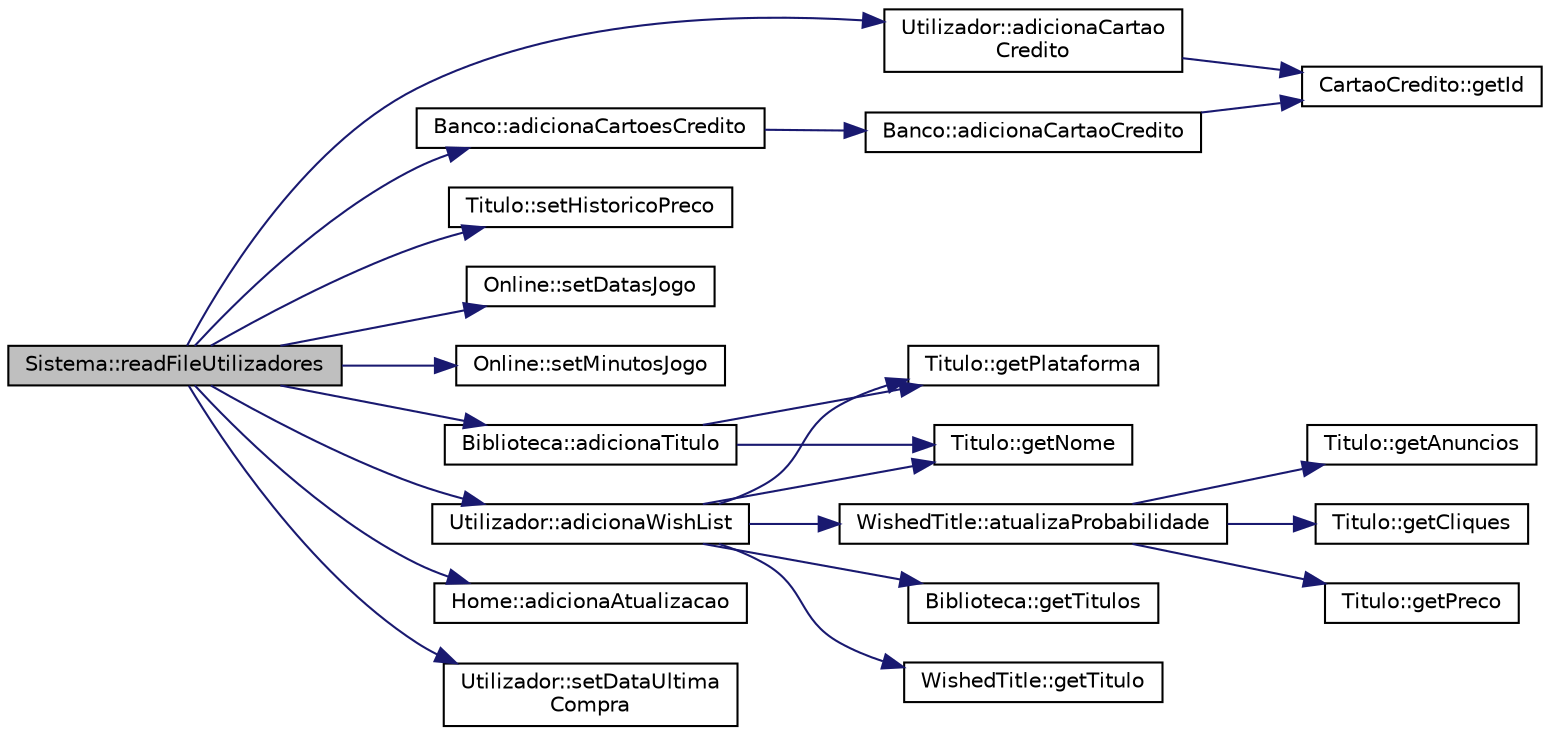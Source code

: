 digraph "Sistema::readFileUtilizadores"
{
  edge [fontname="Helvetica",fontsize="10",labelfontname="Helvetica",labelfontsize="10"];
  node [fontname="Helvetica",fontsize="10",shape=record];
  rankdir="LR";
  Node98 [label="Sistema::readFileUtilizadores",height=0.2,width=0.4,color="black", fillcolor="grey75", style="filled", fontcolor="black"];
  Node98 -> Node99 [color="midnightblue",fontsize="10",style="solid"];
  Node99 [label="Banco::adicionaCartoesCredito",height=0.2,width=0.4,color="black", fillcolor="white", style="filled",URL="$class_banco.html#a5f36ab07909fc570d158a21e2e6398f5",tooltip="Adiciona um vector de cartoes de credito ao banco. "];
  Node99 -> Node100 [color="midnightblue",fontsize="10",style="solid"];
  Node100 [label="Banco::adicionaCartaoCredito",height=0.2,width=0.4,color="black", fillcolor="white", style="filled",URL="$class_banco.html#a2ac1bb3c6a742743bcbb6dd0a312d74d",tooltip="Adiciona um cartao de credito ao banco. "];
  Node100 -> Node101 [color="midnightblue",fontsize="10",style="solid"];
  Node101 [label="CartaoCredito::getId",height=0.2,width=0.4,color="black", fillcolor="white", style="filled",URL="$class_cartao_credito.html#ab59d60e4d155e7f29aef888ea3139ee5",tooltip="Devolve o id(string) do cartao de credito atual. "];
  Node98 -> Node102 [color="midnightblue",fontsize="10",style="solid"];
  Node102 [label="Titulo::setHistoricoPreco",height=0.2,width=0.4,color="black", fillcolor="white", style="filled",URL="$class_titulo.html#a8ea091928732a5ff5b974e003668a778",tooltip="Permite atualizar o historico de precos do titulo. "];
  Node98 -> Node103 [color="midnightblue",fontsize="10",style="solid"];
  Node103 [label="Online::setDatasJogo",height=0.2,width=0.4,color="black", fillcolor="white", style="filled",URL="$class_online.html#a3c0b8d3393271eabfa702629c979fb93",tooltip="Altera as datas jogadas. "];
  Node98 -> Node104 [color="midnightblue",fontsize="10",style="solid"];
  Node104 [label="Online::setMinutosJogo",height=0.2,width=0.4,color="black", fillcolor="white", style="filled",URL="$class_online.html#a71cc818cd9b8020a470efc14f636a9f9",tooltip="Altera os minutos jogados por data. "];
  Node98 -> Node105 [color="midnightblue",fontsize="10",style="solid"];
  Node105 [label="Biblioteca::adicionaTitulo",height=0.2,width=0.4,color="black", fillcolor="white", style="filled",URL="$class_biblioteca.html#af10c9f23d85db8e03ae2e8b9d3e593e1",tooltip="Adicona um titulo a biblioteca. "];
  Node105 -> Node106 [color="midnightblue",fontsize="10",style="solid"];
  Node106 [label="Titulo::getNome",height=0.2,width=0.4,color="black", fillcolor="white", style="filled",URL="$class_titulo.html#acb79279860b3404c6419697df5f860cb",tooltip="Permite obter o nome do titulo. "];
  Node105 -> Node107 [color="midnightblue",fontsize="10",style="solid"];
  Node107 [label="Titulo::getPlataforma",height=0.2,width=0.4,color="black", fillcolor="white", style="filled",URL="$class_titulo.html#a2a57a31d40c5df012b3c6e2451c253dd",tooltip="Permite obter a plataforma do titulo. "];
  Node98 -> Node108 [color="midnightblue",fontsize="10",style="solid"];
  Node108 [label="Home::adicionaAtualizacao",height=0.2,width=0.4,color="black", fillcolor="white", style="filled",URL="$class_home.html#a94aec68b520d98ac38c6794b5771cd53",tooltip="Adiciona uma data ao vetor data_de_atualizacao. "];
  Node98 -> Node109 [color="midnightblue",fontsize="10",style="solid"];
  Node109 [label="Utilizador::setDataUltima\lCompra",height=0.2,width=0.4,color="black", fillcolor="white", style="filled",URL="$class_utilizador.html#ac3c7ff821739e5682a5d06d0868031ac"];
  Node98 -> Node110 [color="midnightblue",fontsize="10",style="solid"];
  Node110 [label="Utilizador::adicionaCartao\lCredito",height=0.2,width=0.4,color="black", fillcolor="white", style="filled",URL="$class_utilizador.html#a60b1025ffe94b9f2414f54cc94662cc9",tooltip="Adiciona um cartao de credito caso este ainda nao exista. "];
  Node110 -> Node101 [color="midnightblue",fontsize="10",style="solid"];
  Node98 -> Node111 [color="midnightblue",fontsize="10",style="solid"];
  Node111 [label="Utilizador::adicionaWishList",height=0.2,width=0.4,color="black", fillcolor="white", style="filled",URL="$class_utilizador.html#a45ee0a8d988adbd537e2506d80f96cfb"];
  Node111 -> Node112 [color="midnightblue",fontsize="10",style="solid"];
  Node112 [label="WishedTitle::atualizaProbabilidade",height=0.2,width=0.4,color="black", fillcolor="white", style="filled",URL="$class_wished_title.html#a8be5446371add65ba4de2c69c84cb387"];
  Node112 -> Node113 [color="midnightblue",fontsize="10",style="solid"];
  Node113 [label="Titulo::getAnuncios",height=0.2,width=0.4,color="black", fillcolor="white", style="filled",URL="$class_titulo.html#ad36afe75694812eabe74af5fe32ad95b",tooltip="Permite obter o numero de anuncios. "];
  Node112 -> Node114 [color="midnightblue",fontsize="10",style="solid"];
  Node114 [label="Titulo::getCliques",height=0.2,width=0.4,color="black", fillcolor="white", style="filled",URL="$class_titulo.html#a71d5b5985170de5612ec49c5c955f120",tooltip="Permite obter o numero de cliques. "];
  Node112 -> Node115 [color="midnightblue",fontsize="10",style="solid"];
  Node115 [label="Titulo::getPreco",height=0.2,width=0.4,color="black", fillcolor="white", style="filled",URL="$class_titulo.html#a93725bdc2e98350e47b54fd76c0fa236",tooltip="Permite obter o preco atual do titulo. "];
  Node111 -> Node116 [color="midnightblue",fontsize="10",style="solid"];
  Node116 [label="Biblioteca::getTitulos",height=0.2,width=0.4,color="black", fillcolor="white", style="filled",URL="$class_biblioteca.html#a03c1ebf76a4ace4f57000bb99a87bb88",tooltip="Devolve o vetor de titulos. "];
  Node111 -> Node106 [color="midnightblue",fontsize="10",style="solid"];
  Node111 -> Node107 [color="midnightblue",fontsize="10",style="solid"];
  Node111 -> Node117 [color="midnightblue",fontsize="10",style="solid"];
  Node117 [label="WishedTitle::getTitulo",height=0.2,width=0.4,color="black", fillcolor="white", style="filled",URL="$class_wished_title.html#a9ca6e92a26bb2f319a39d5a03b0c42bd",tooltip="Devolve o titulo. "];
}
